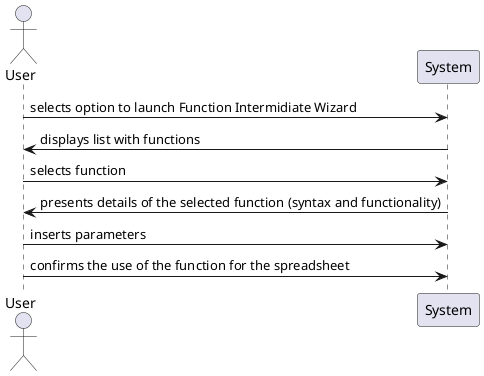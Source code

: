 @startuml
actor User 
participant System

User->System: selects option to launch Function Intermidiate Wizard
System->User: displays list with functions
User->System: selects function
System->User: presents details of the selected function (syntax and functionality)
User->System: inserts parameters
User->System: confirms the use of the function for the spreadsheet

@enduml
